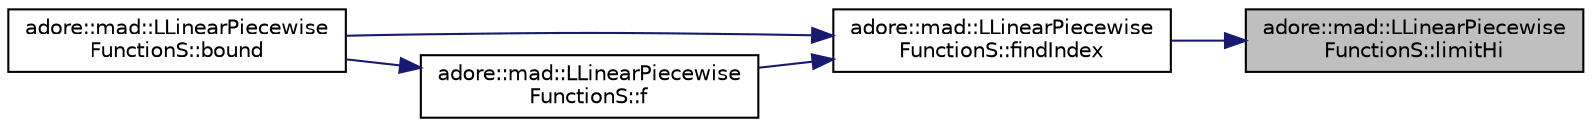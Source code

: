 digraph "adore::mad::LLinearPiecewiseFunctionS::limitHi"
{
 // LATEX_PDF_SIZE
  edge [fontname="Helvetica",fontsize="10",labelfontname="Helvetica",labelfontsize="10"];
  node [fontname="Helvetica",fontsize="10",shape=record];
  rankdir="RL";
  Node1 [label="adore::mad::LLinearPiecewise\lFunctionS::limitHi",height=0.2,width=0.4,color="black", fillcolor="grey75", style="filled", fontcolor="black",tooltip=" "];
  Node1 -> Node2 [dir="back",color="midnightblue",fontsize="10",style="solid",fontname="Helvetica"];
  Node2 [label="adore::mad::LLinearPiecewise\lFunctionS::findIndex",height=0.2,width=0.4,color="black", fillcolor="white", style="filled",URL="$classadore_1_1mad_1_1LLinearPiecewiseFunctionS.html#a07090a843fc855e06c3be9cc981b7570",tooltip=" "];
  Node2 -> Node3 [dir="back",color="midnightblue",fontsize="10",style="solid",fontname="Helvetica"];
  Node3 [label="adore::mad::LLinearPiecewise\lFunctionS::bound",height=0.2,width=0.4,color="black", fillcolor="white", style="filled",URL="$classadore_1_1mad_1_1LLinearPiecewiseFunctionS.html#a41c2636b8d6a4a65889072724a84f0bd",tooltip=" "];
  Node2 -> Node4 [dir="back",color="midnightblue",fontsize="10",style="solid",fontname="Helvetica"];
  Node4 [label="adore::mad::LLinearPiecewise\lFunctionS::f",height=0.2,width=0.4,color="black", fillcolor="white", style="filled",URL="$classadore_1_1mad_1_1LLinearPiecewiseFunctionS.html#a9851bdea5ff50a83297ca20e3d85edb0",tooltip=" "];
  Node4 -> Node3 [dir="back",color="midnightblue",fontsize="10",style="solid",fontname="Helvetica"];
}

